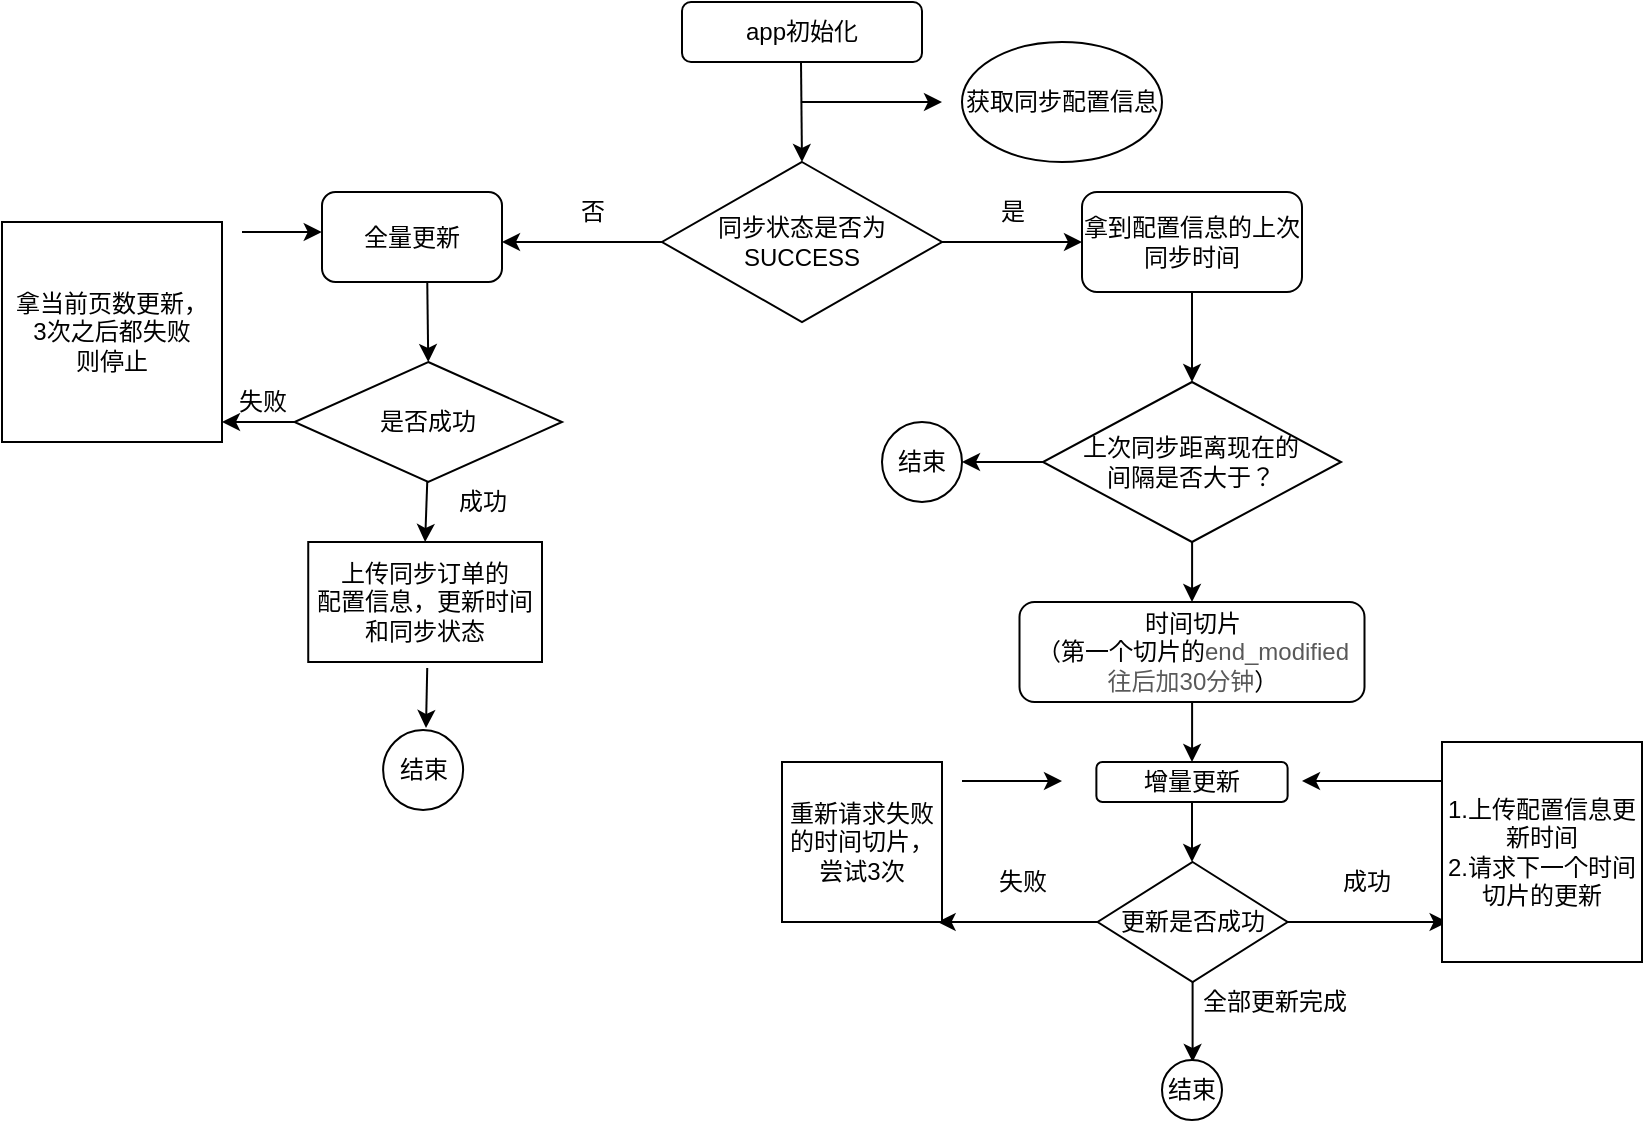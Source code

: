 <mxfile version="12.5.4" type="github">
  <diagram id="Gt4gEfHvbHCjPT9OlNXh" name="第 1 页">
    <mxGraphModel dx="1253" dy="771" grid="1" gridSize="10" guides="1" tooltips="1" connect="1" arrows="1" fold="1" page="0" pageScale="1" pageWidth="827" pageHeight="1169" math="0" shadow="0">
      <root>
        <mxCell id="0"/>
        <mxCell id="1" parent="0"/>
        <mxCell id="QHd8pDaDNauPfVdDqYuc-1" value="app初始化" style="rounded=1;whiteSpace=wrap;html=1;" parent="1" vertex="1">
          <mxGeometry x="340" y="40" width="120" height="30" as="geometry"/>
        </mxCell>
        <mxCell id="QHd8pDaDNauPfVdDqYuc-2" value="" style="endArrow=classic;html=1;" parent="1" edge="1">
          <mxGeometry width="50" height="50" relative="1" as="geometry">
            <mxPoint x="399.5" y="70" as="sourcePoint"/>
            <mxPoint x="400" y="120" as="targetPoint"/>
          </mxGeometry>
        </mxCell>
        <mxCell id="QHd8pDaDNauPfVdDqYuc-10" value="" style="endArrow=classic;html=1;" parent="1" edge="1">
          <mxGeometry width="50" height="50" relative="1" as="geometry">
            <mxPoint x="400" y="90" as="sourcePoint"/>
            <mxPoint x="470" y="90" as="targetPoint"/>
          </mxGeometry>
        </mxCell>
        <mxCell id="QHd8pDaDNauPfVdDqYuc-13" value="获取同步配置信息" style="ellipse;whiteSpace=wrap;html=1;" parent="1" vertex="1">
          <mxGeometry x="480" y="60" width="100" height="60" as="geometry"/>
        </mxCell>
        <mxCell id="QHd8pDaDNauPfVdDqYuc-20" value="" style="edgeStyle=orthogonalEdgeStyle;rounded=0;orthogonalLoop=1;jettySize=auto;html=1;" parent="1" source="QHd8pDaDNauPfVdDqYuc-15" target="QHd8pDaDNauPfVdDqYuc-23" edge="1">
          <mxGeometry relative="1" as="geometry">
            <mxPoint x="550" y="160" as="targetPoint"/>
          </mxGeometry>
        </mxCell>
        <mxCell id="QHd8pDaDNauPfVdDqYuc-22" value="" style="edgeStyle=orthogonalEdgeStyle;rounded=0;orthogonalLoop=1;jettySize=auto;html=1;" parent="1" source="QHd8pDaDNauPfVdDqYuc-15" edge="1">
          <mxGeometry relative="1" as="geometry">
            <mxPoint x="250" y="160" as="targetPoint"/>
          </mxGeometry>
        </mxCell>
        <mxCell id="QHd8pDaDNauPfVdDqYuc-15" value="同步状态是否为SUCCESS" style="rhombus;whiteSpace=wrap;html=1;" parent="1" vertex="1">
          <mxGeometry x="330" y="120" width="140" height="80" as="geometry"/>
        </mxCell>
        <mxCell id="QHd8pDaDNauPfVdDqYuc-27" value="" style="edgeStyle=orthogonalEdgeStyle;rounded=0;orthogonalLoop=1;jettySize=auto;html=1;" parent="1" source="QHd8pDaDNauPfVdDqYuc-23" edge="1">
          <mxGeometry relative="1" as="geometry">
            <mxPoint x="595" y="230" as="targetPoint"/>
          </mxGeometry>
        </mxCell>
        <mxCell id="QHd8pDaDNauPfVdDqYuc-23" value="拿到配置信息的上次同步时间" style="rounded=1;whiteSpace=wrap;html=1;" parent="1" vertex="1">
          <mxGeometry x="540" y="135" width="110" height="50" as="geometry"/>
        </mxCell>
        <mxCell id="QHd8pDaDNauPfVdDqYuc-24" value="是" style="text;html=1;align=center;verticalAlign=middle;resizable=0;points=[];autosize=1;" parent="1" vertex="1">
          <mxGeometry x="490" y="135" width="30" height="20" as="geometry"/>
        </mxCell>
        <mxCell id="QHd8pDaDNauPfVdDqYuc-25" value="否" style="text;html=1;align=center;verticalAlign=middle;resizable=0;points=[];autosize=1;" parent="1" vertex="1">
          <mxGeometry x="280" y="135" width="30" height="20" as="geometry"/>
        </mxCell>
        <mxCell id="QHd8pDaDNauPfVdDqYuc-31" value="" style="edgeStyle=orthogonalEdgeStyle;rounded=0;orthogonalLoop=1;jettySize=auto;html=1;" parent="1" source="QHd8pDaDNauPfVdDqYuc-28" edge="1">
          <mxGeometry relative="1" as="geometry">
            <mxPoint x="480" y="270" as="targetPoint"/>
            <Array as="points">
              <mxPoint x="490" y="270"/>
              <mxPoint x="490" y="270"/>
            </Array>
          </mxGeometry>
        </mxCell>
        <mxCell id="QHd8pDaDNauPfVdDqYuc-35" value="" style="edgeStyle=orthogonalEdgeStyle;rounded=0;orthogonalLoop=1;jettySize=auto;html=1;entryX=0.5;entryY=0;entryDx=0;entryDy=0;" parent="1" source="QHd8pDaDNauPfVdDqYuc-28" target="QHd8pDaDNauPfVdDqYuc-36" edge="1">
          <mxGeometry relative="1" as="geometry">
            <mxPoint x="595" y="390" as="targetPoint"/>
          </mxGeometry>
        </mxCell>
        <mxCell id="QHd8pDaDNauPfVdDqYuc-28" value="上次同步距离现在的&lt;br&gt;间隔是否大于？" style="rhombus;whiteSpace=wrap;html=1;" parent="1" vertex="1">
          <mxGeometry x="520.47" y="230" width="149.06" height="80" as="geometry"/>
        </mxCell>
        <mxCell id="QHd8pDaDNauPfVdDqYuc-33" value="结束" style="ellipse;whiteSpace=wrap;html=1;aspect=fixed;" parent="1" vertex="1">
          <mxGeometry x="440" y="250" width="40" height="40" as="geometry"/>
        </mxCell>
        <mxCell id="QHd8pDaDNauPfVdDqYuc-38" value="" style="edgeStyle=orthogonalEdgeStyle;rounded=0;orthogonalLoop=1;jettySize=auto;html=1;" parent="1" source="QHd8pDaDNauPfVdDqYuc-36" target="QHd8pDaDNauPfVdDqYuc-37" edge="1">
          <mxGeometry relative="1" as="geometry"/>
        </mxCell>
        <mxCell id="QHd8pDaDNauPfVdDqYuc-36" value="时间切片&lt;br&gt;（第一个切片的&lt;span style=&quot;color: rgba(0 , 0 , 0 , 0.65) ; font-family: &amp;#34;helvetica neue for number&amp;#34; , , , &amp;#34;segoe ui&amp;#34; , &amp;#34;roboto&amp;#34; , &amp;#34;pingfang sc&amp;#34; , &amp;#34;hiragino sans gb&amp;#34; , &amp;#34;microsoft yahei&amp;#34; , &amp;#34;helvetica neue&amp;#34; , &amp;#34;helvetica&amp;#34; , &amp;#34;arial&amp;#34; , sans-serif ; background-color: rgb(255 , 255 , 255)&quot;&gt;end_modified&lt;br&gt;往后加30分钟&lt;/span&gt;）" style="rounded=1;whiteSpace=wrap;html=1;" parent="1" vertex="1">
          <mxGeometry x="508.75" y="340" width="172.5" height="50" as="geometry"/>
        </mxCell>
        <mxCell id="QHd8pDaDNauPfVdDqYuc-40" value="" style="edgeStyle=orthogonalEdgeStyle;rounded=0;orthogonalLoop=1;jettySize=auto;html=1;" parent="1" source="QHd8pDaDNauPfVdDqYuc-37" edge="1">
          <mxGeometry relative="1" as="geometry">
            <mxPoint x="595" y="470" as="targetPoint"/>
          </mxGeometry>
        </mxCell>
        <mxCell id="QHd8pDaDNauPfVdDqYuc-37" value="增量更新" style="rounded=1;whiteSpace=wrap;html=1;" parent="1" vertex="1">
          <mxGeometry x="547.19" y="420" width="95.62" height="20" as="geometry"/>
        </mxCell>
        <mxCell id="QHd8pDaDNauPfVdDqYuc-45" value="" style="edgeStyle=orthogonalEdgeStyle;rounded=0;orthogonalLoop=1;jettySize=auto;html=1;" parent="1" source="QHd8pDaDNauPfVdDqYuc-41" edge="1">
          <mxGeometry relative="1" as="geometry">
            <mxPoint x="467.81" y="500" as="targetPoint"/>
          </mxGeometry>
        </mxCell>
        <mxCell id="QHd8pDaDNauPfVdDqYuc-48" value="" style="edgeStyle=orthogonalEdgeStyle;rounded=0;orthogonalLoop=1;jettySize=auto;html=1;" parent="1" source="QHd8pDaDNauPfVdDqYuc-41" edge="1">
          <mxGeometry relative="1" as="geometry">
            <mxPoint x="722.81" y="500" as="targetPoint"/>
          </mxGeometry>
        </mxCell>
        <mxCell id="QHd8pDaDNauPfVdDqYuc-61" value="" style="edgeStyle=orthogonalEdgeStyle;rounded=0;orthogonalLoop=1;jettySize=auto;html=1;" parent="1" source="QHd8pDaDNauPfVdDqYuc-41" edge="1">
          <mxGeometry relative="1" as="geometry">
            <mxPoint x="595.31" y="570" as="targetPoint"/>
          </mxGeometry>
        </mxCell>
        <mxCell id="QHd8pDaDNauPfVdDqYuc-41" value="更新是否成功" style="rhombus;whiteSpace=wrap;html=1;" parent="1" vertex="1">
          <mxGeometry x="547.81" y="470" width="95" height="60" as="geometry"/>
        </mxCell>
        <mxCell id="QHd8pDaDNauPfVdDqYuc-46" value="失败" style="text;html=1;align=center;verticalAlign=middle;resizable=0;points=[];autosize=1;" parent="1" vertex="1">
          <mxGeometry x="490" y="470" width="40" height="20" as="geometry"/>
        </mxCell>
        <mxCell id="QHd8pDaDNauPfVdDqYuc-49" value="成功" style="text;html=1;align=center;verticalAlign=middle;resizable=0;points=[];autosize=1;" parent="1" vertex="1">
          <mxGeometry x="662" y="470" width="40" height="20" as="geometry"/>
        </mxCell>
        <mxCell id="QHd8pDaDNauPfVdDqYuc-51" value="" style="endArrow=classic;html=1;" parent="1" edge="1">
          <mxGeometry width="50" height="50" relative="1" as="geometry">
            <mxPoint x="720" y="429.5" as="sourcePoint"/>
            <mxPoint x="650" y="429.5" as="targetPoint"/>
          </mxGeometry>
        </mxCell>
        <mxCell id="QHd8pDaDNauPfVdDqYuc-55" value="1.上传配置信息更新时间&lt;br&gt;2.请求下一个时间切片的更新" style="rounded=0;whiteSpace=wrap;html=1;" parent="1" vertex="1">
          <mxGeometry x="720" y="410" width="100" height="110" as="geometry"/>
        </mxCell>
        <mxCell id="QHd8pDaDNauPfVdDqYuc-57" value="重新请求失败的时间切片，&lt;br&gt;尝试3次" style="whiteSpace=wrap;html=1;aspect=fixed;" parent="1" vertex="1">
          <mxGeometry x="390" y="420" width="80" height="80" as="geometry"/>
        </mxCell>
        <mxCell id="QHd8pDaDNauPfVdDqYuc-58" value="" style="endArrow=classic;html=1;" parent="1" edge="1">
          <mxGeometry width="50" height="50" relative="1" as="geometry">
            <mxPoint x="480" y="429.5" as="sourcePoint"/>
            <mxPoint x="530" y="429.5" as="targetPoint"/>
          </mxGeometry>
        </mxCell>
        <mxCell id="QHd8pDaDNauPfVdDqYuc-62" value="全部更新完成" style="text;html=1;align=center;verticalAlign=middle;resizable=0;points=[];autosize=1;" parent="1" vertex="1">
          <mxGeometry x="591.25" y="530" width="90" height="20" as="geometry"/>
        </mxCell>
        <mxCell id="QHd8pDaDNauPfVdDqYuc-63" value="结束" style="ellipse;whiteSpace=wrap;html=1;aspect=fixed;" parent="1" vertex="1">
          <mxGeometry x="580" y="569" width="30" height="30" as="geometry"/>
        </mxCell>
        <mxCell id="QHd8pDaDNauPfVdDqYuc-64" value="全量更新" style="rounded=1;whiteSpace=wrap;html=1;" parent="1" vertex="1">
          <mxGeometry x="160" y="135" width="90" height="45" as="geometry"/>
        </mxCell>
        <mxCell id="QHd8pDaDNauPfVdDqYuc-65" value="" style="endArrow=classic;html=1;" parent="1" edge="1">
          <mxGeometry width="50" height="50" relative="1" as="geometry">
            <mxPoint x="212.63" y="180" as="sourcePoint"/>
            <mxPoint x="213.13" y="220" as="targetPoint"/>
          </mxGeometry>
        </mxCell>
        <mxCell id="QHd8pDaDNauPfVdDqYuc-68" value="" style="edgeStyle=orthogonalEdgeStyle;rounded=0;orthogonalLoop=1;jettySize=auto;html=1;" parent="1" source="QHd8pDaDNauPfVdDqYuc-66" edge="1">
          <mxGeometry relative="1" as="geometry">
            <mxPoint x="110" y="250" as="targetPoint"/>
          </mxGeometry>
        </mxCell>
        <mxCell id="QHd8pDaDNauPfVdDqYuc-66" value="是否成功" style="rhombus;whiteSpace=wrap;html=1;" parent="1" vertex="1">
          <mxGeometry x="146.25" y="220" width="133.75" height="60" as="geometry"/>
        </mxCell>
        <mxCell id="QHd8pDaDNauPfVdDqYuc-73" value="拿当前页数更新，&lt;br&gt;3次之后都失败&lt;br&gt;则停止" style="whiteSpace=wrap;html=1;aspect=fixed;" parent="1" vertex="1">
          <mxGeometry y="150" width="110" height="110" as="geometry"/>
        </mxCell>
        <mxCell id="QHd8pDaDNauPfVdDqYuc-74" value="" style="endArrow=classic;html=1;" parent="1" edge="1">
          <mxGeometry width="50" height="50" relative="1" as="geometry">
            <mxPoint x="120" y="155" as="sourcePoint"/>
            <mxPoint x="159.87" y="155" as="targetPoint"/>
          </mxGeometry>
        </mxCell>
        <mxCell id="QHd8pDaDNauPfVdDqYuc-78" value="上传同步订单的&lt;br&gt;配置信息，更新时间和同步状态" style="rounded=0;whiteSpace=wrap;html=1;" parent="1" vertex="1">
          <mxGeometry x="153.12" y="310" width="116.88" height="60" as="geometry"/>
        </mxCell>
        <mxCell id="QHd8pDaDNauPfVdDqYuc-79" value="失败" style="text;html=1;align=center;verticalAlign=middle;resizable=0;points=[];autosize=1;" parent="1" vertex="1">
          <mxGeometry x="110" y="230" width="40" height="20" as="geometry"/>
        </mxCell>
        <mxCell id="QHd8pDaDNauPfVdDqYuc-81" value="" style="endArrow=classic;html=1;entryX=0.5;entryY=0;entryDx=0;entryDy=0;" parent="1" target="QHd8pDaDNauPfVdDqYuc-78" edge="1">
          <mxGeometry width="50" height="50" relative="1" as="geometry">
            <mxPoint x="212.62" y="280" as="sourcePoint"/>
            <mxPoint x="213" y="300" as="targetPoint"/>
          </mxGeometry>
        </mxCell>
        <mxCell id="QHd8pDaDNauPfVdDqYuc-82" value="成功" style="text;html=1;align=center;verticalAlign=middle;resizable=0;points=[];autosize=1;" parent="1" vertex="1">
          <mxGeometry x="220" y="280" width="40" height="20" as="geometry"/>
        </mxCell>
        <mxCell id="QHd8pDaDNauPfVdDqYuc-85" value="结束" style="ellipse;whiteSpace=wrap;html=1;aspect=fixed;" parent="1" vertex="1">
          <mxGeometry x="190.56" y="404" width="40" height="40" as="geometry"/>
        </mxCell>
        <mxCell id="liuJyPJHRZkNZIjXHChT-1" value="" style="endArrow=classic;html=1;" edge="1" parent="1">
          <mxGeometry width="50" height="50" relative="1" as="geometry">
            <mxPoint x="212.62" y="373" as="sourcePoint"/>
            <mxPoint x="212" y="403" as="targetPoint"/>
          </mxGeometry>
        </mxCell>
      </root>
    </mxGraphModel>
  </diagram>
</mxfile>
